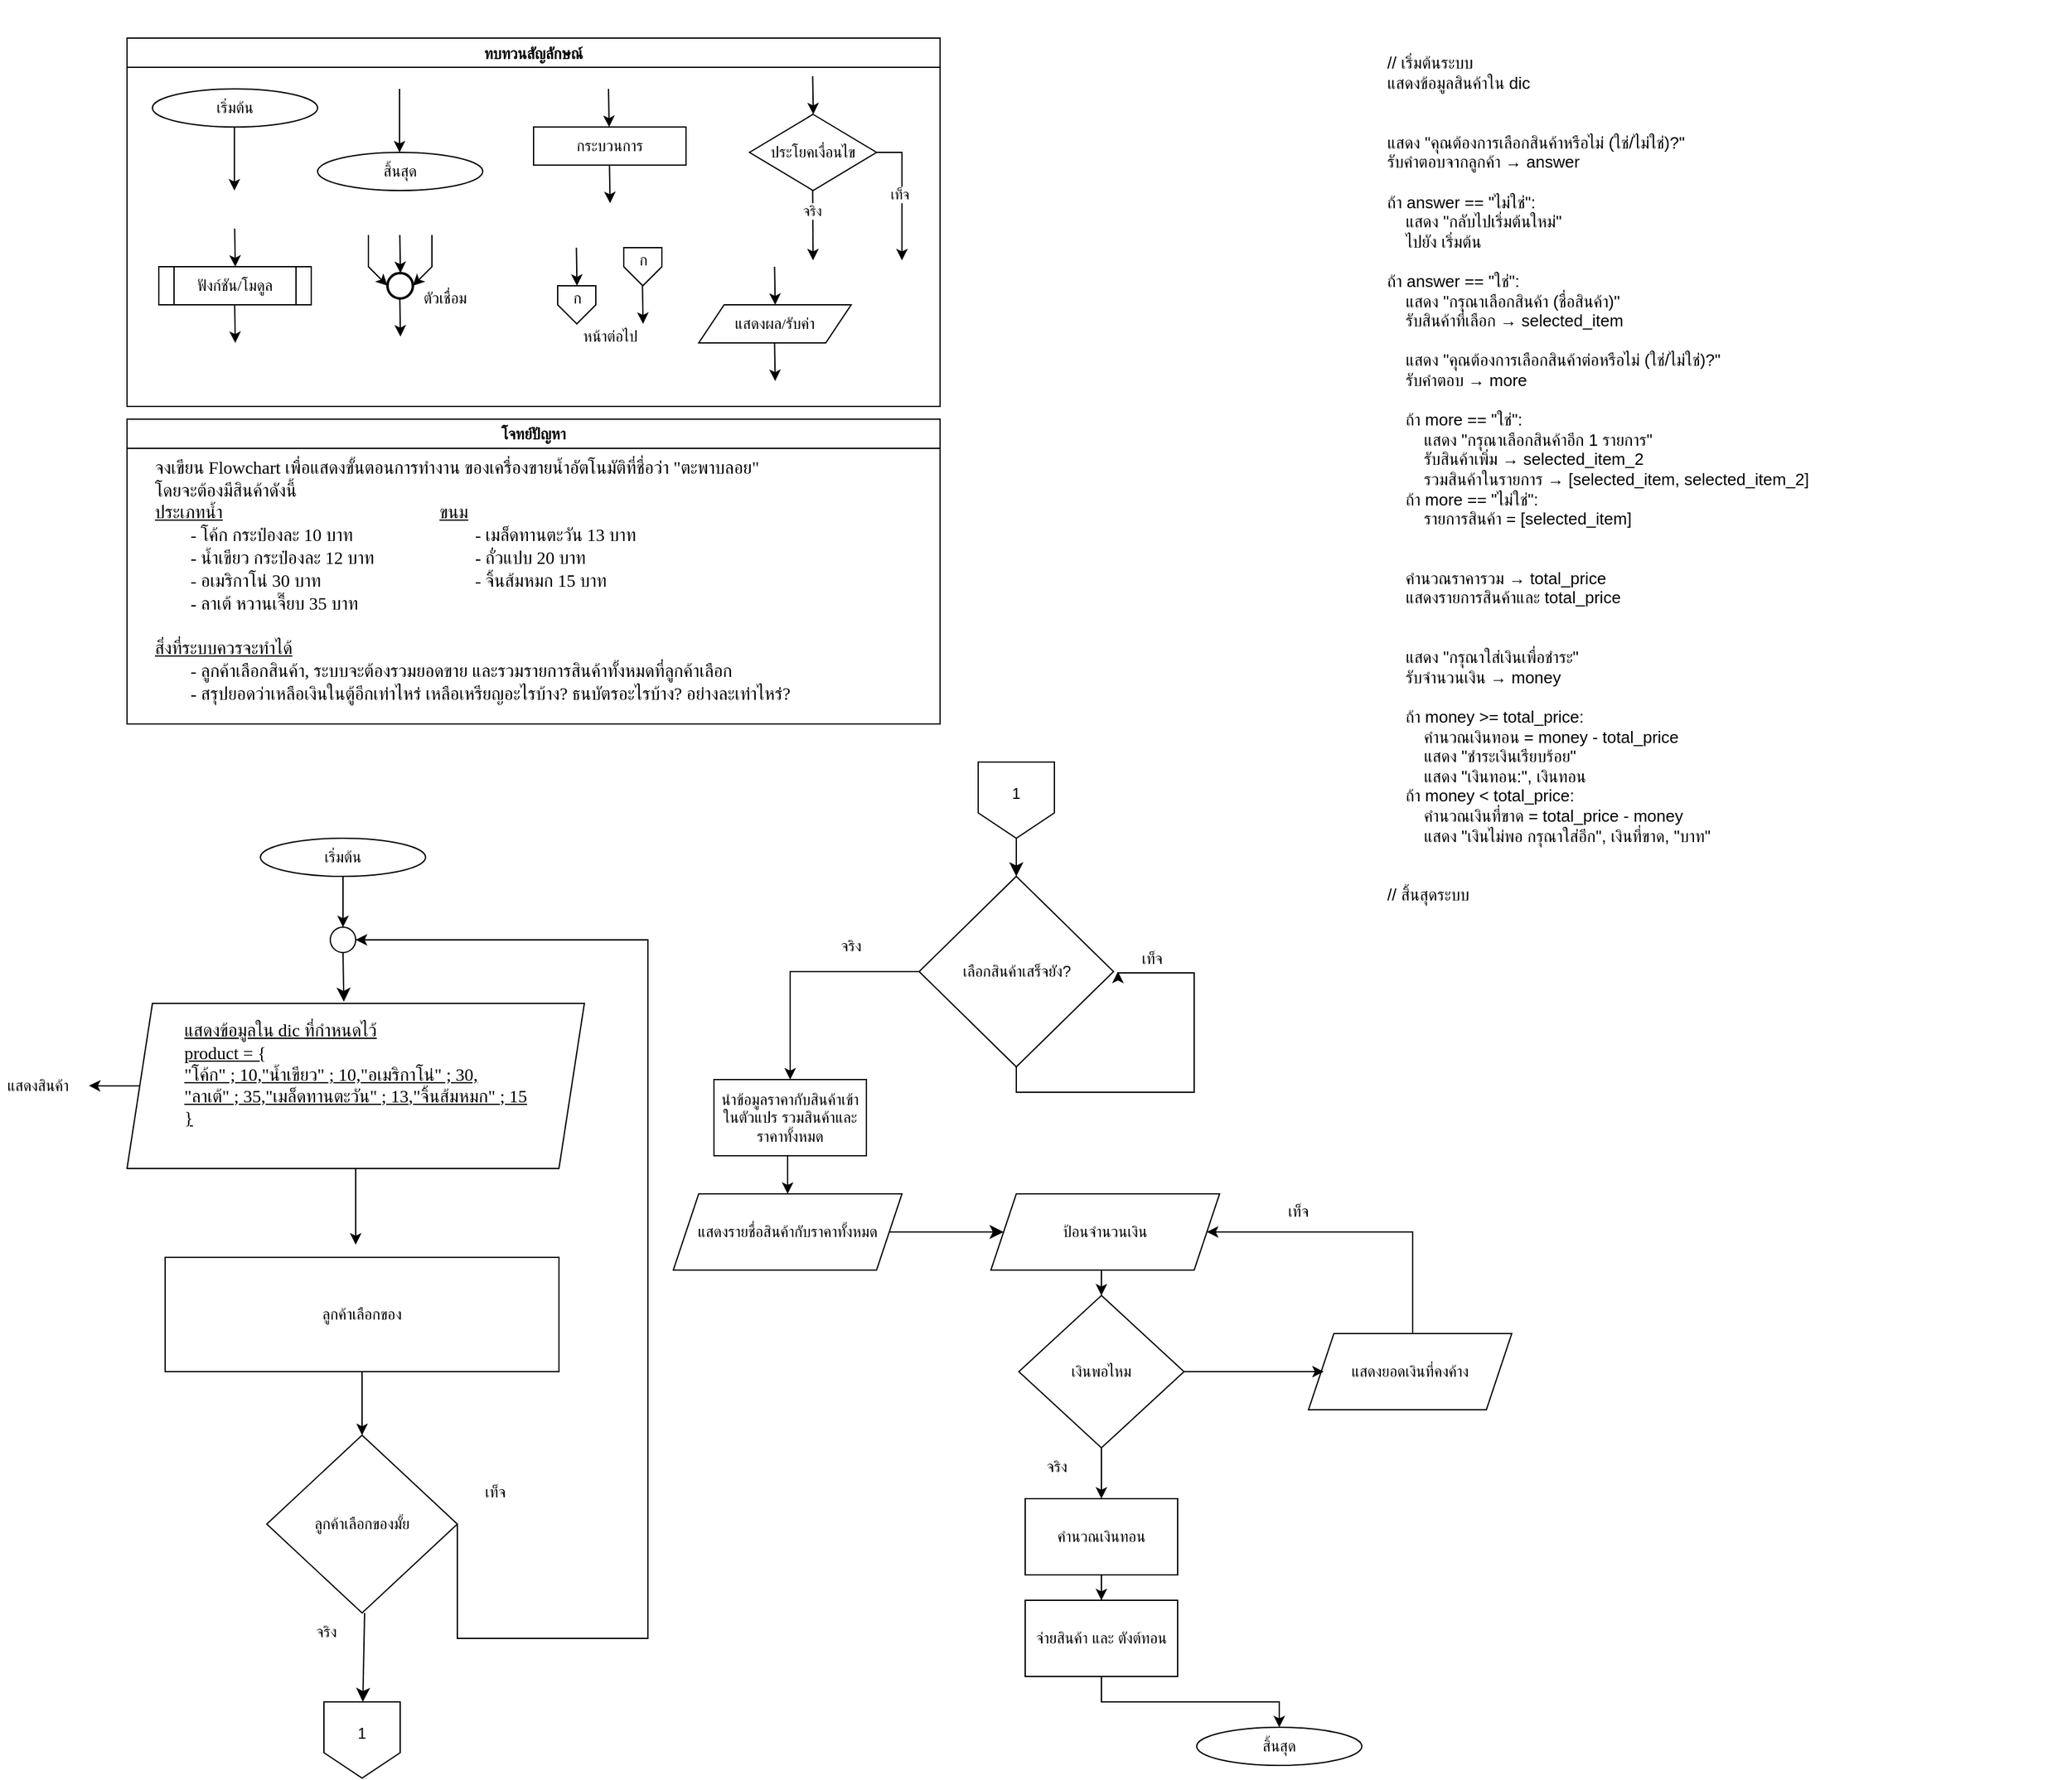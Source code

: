 <mxfile version="27.0.9">
  <diagram id="C5RBs43oDa-KdzZeNtuy" name="Page-1">
    <mxGraphModel dx="1990" dy="1954" grid="1" gridSize="10" guides="1" tooltips="1" connect="1" arrows="1" fold="1" page="1" pageScale="1" pageWidth="827" pageHeight="1169" math="0" shadow="0">
      <root>
        <mxCell id="WIyWlLk6GJQsqaUBKTNV-0" />
        <mxCell id="WIyWlLk6GJQsqaUBKTNV-1" parent="WIyWlLk6GJQsqaUBKTNV-0" />
        <mxCell id="M7CGMbNuYNeq0SnUNNgH-6" value="ทบทวนสัญลักษณ์" style="swimlane;fontFamily=Sarabun;fontSource=https%3A%2F%2Ffonts.googleapis.com%2Fcss%3Ffamily%3DSarabun;" parent="WIyWlLk6GJQsqaUBKTNV-1" vertex="1">
          <mxGeometry x="-720" y="20" width="640" height="290" as="geometry" />
        </mxCell>
        <mxCell id="M7CGMbNuYNeq0SnUNNgH-2" value="&lt;font data-font-src=&quot;https://fonts.googleapis.com/css?family=Sarabun&quot; face=&quot;Sarabun&quot;&gt;เริ่มต้น&lt;/font&gt;" style="ellipse;whiteSpace=wrap;html=1;" parent="M7CGMbNuYNeq0SnUNNgH-6" vertex="1">
          <mxGeometry x="20" y="40" width="130" height="30" as="geometry" />
        </mxCell>
        <mxCell id="M7CGMbNuYNeq0SnUNNgH-5" value="" style="endArrow=classic;html=1;rounded=0;" parent="M7CGMbNuYNeq0SnUNNgH-6" edge="1">
          <mxGeometry width="50" height="50" relative="1" as="geometry">
            <mxPoint x="84.5" y="70" as="sourcePoint" />
            <mxPoint x="84.5" y="120" as="targetPoint" />
          </mxGeometry>
        </mxCell>
        <mxCell id="M7CGMbNuYNeq0SnUNNgH-3" value="&lt;font face=&quot;Sarabun&quot;&gt;สิ้นสุด&lt;/font&gt;" style="ellipse;whiteSpace=wrap;html=1;" parent="M7CGMbNuYNeq0SnUNNgH-6" vertex="1">
          <mxGeometry x="150" y="90" width="130" height="30" as="geometry" />
        </mxCell>
        <mxCell id="M7CGMbNuYNeq0SnUNNgH-4" value="" style="endArrow=classic;html=1;rounded=0;" parent="M7CGMbNuYNeq0SnUNNgH-6" edge="1">
          <mxGeometry width="50" height="50" relative="1" as="geometry">
            <mxPoint x="214.5" y="40" as="sourcePoint" />
            <mxPoint x="214.5" y="90" as="targetPoint" />
          </mxGeometry>
        </mxCell>
        <mxCell id="mvioNwK95yMqdUQ73LqQ-0" value="กระบวนการ" style="rounded=0;whiteSpace=wrap;html=1;fontFamily=Sarabun;fontSource=https%3A%2F%2Ffonts.googleapis.com%2Fcss%3Ffamily%3DSarabun;" parent="M7CGMbNuYNeq0SnUNNgH-6" vertex="1">
          <mxGeometry x="320" y="70" width="120" height="30" as="geometry" />
        </mxCell>
        <mxCell id="mvioNwK95yMqdUQ73LqQ-1" value="" style="endArrow=classic;html=1;rounded=0;" parent="M7CGMbNuYNeq0SnUNNgH-6" edge="1">
          <mxGeometry width="50" height="50" relative="1" as="geometry">
            <mxPoint x="379" y="40" as="sourcePoint" />
            <mxPoint x="379.5" y="70" as="targetPoint" />
          </mxGeometry>
        </mxCell>
        <mxCell id="mvioNwK95yMqdUQ73LqQ-2" value="" style="endArrow=classic;html=1;rounded=0;" parent="M7CGMbNuYNeq0SnUNNgH-6" edge="1">
          <mxGeometry width="50" height="50" relative="1" as="geometry">
            <mxPoint x="379.75" y="100" as="sourcePoint" />
            <mxPoint x="380.25" y="130" as="targetPoint" />
          </mxGeometry>
        </mxCell>
        <mxCell id="mvioNwK95yMqdUQ73LqQ-3" value="ประโยคเงื่อนไข" style="rhombus;whiteSpace=wrap;html=1;fontFamily=Sarabun;fontSource=https%3A%2F%2Ffonts.googleapis.com%2Fcss%3Ffamily%3DSarabun;" parent="M7CGMbNuYNeq0SnUNNgH-6" vertex="1">
          <mxGeometry x="490" y="60" width="100" height="60" as="geometry" />
        </mxCell>
        <mxCell id="mvioNwK95yMqdUQ73LqQ-4" value="" style="endArrow=classic;html=1;rounded=0;" parent="M7CGMbNuYNeq0SnUNNgH-6" edge="1">
          <mxGeometry width="50" height="50" relative="1" as="geometry">
            <mxPoint x="539.71" y="30" as="sourcePoint" />
            <mxPoint x="540.21" y="60" as="targetPoint" />
          </mxGeometry>
        </mxCell>
        <mxCell id="mvioNwK95yMqdUQ73LqQ-5" value="" style="endArrow=classic;html=1;rounded=0;" parent="M7CGMbNuYNeq0SnUNNgH-6" edge="1">
          <mxGeometry width="50" height="50" relative="1" as="geometry">
            <mxPoint x="539.71" y="120" as="sourcePoint" />
            <mxPoint x="540" y="175" as="targetPoint" />
          </mxGeometry>
        </mxCell>
        <mxCell id="mvioNwK95yMqdUQ73LqQ-7" value="จริง" style="edgeLabel;html=1;align=center;verticalAlign=middle;resizable=0;points=[];fontFamily=Sarabun;fontSource=https%3A%2F%2Ffonts.googleapis.com%2Fcss%3Ffamily%3DSarabun;" parent="mvioNwK95yMqdUQ73LqQ-5" vertex="1" connectable="0">
          <mxGeometry x="-0.414" y="-1" relative="1" as="geometry">
            <mxPoint as="offset" />
          </mxGeometry>
        </mxCell>
        <mxCell id="mvioNwK95yMqdUQ73LqQ-6" value="" style="endArrow=classic;html=1;rounded=0;exitX=1;exitY=0.5;exitDx=0;exitDy=0;" parent="M7CGMbNuYNeq0SnUNNgH-6" source="mvioNwK95yMqdUQ73LqQ-3" edge="1">
          <mxGeometry width="50" height="50" relative="1" as="geometry">
            <mxPoint x="620" y="95" as="sourcePoint" />
            <mxPoint x="610" y="175" as="targetPoint" />
            <Array as="points">
              <mxPoint x="610" y="90" />
            </Array>
          </mxGeometry>
        </mxCell>
        <mxCell id="mvioNwK95yMqdUQ73LqQ-8" value="&lt;font data-font-src=&quot;https://fonts.googleapis.com/css?family=Sarabun&quot; face=&quot;Sarabun&quot;&gt;เท็จ&lt;/font&gt;" style="edgeLabel;html=1;align=center;verticalAlign=middle;resizable=0;points=[];" parent="mvioNwK95yMqdUQ73LqQ-6" vertex="1" connectable="0">
          <mxGeometry x="-0.002" y="-2" relative="1" as="geometry">
            <mxPoint as="offset" />
          </mxGeometry>
        </mxCell>
        <mxCell id="mvioNwK95yMqdUQ73LqQ-9" value="&lt;font data-font-src=&quot;https://fonts.googleapis.com/css?family=Sarabun&quot; face=&quot;Sarabun&quot;&gt;ฟังก์ชัน/โมดูล&lt;/font&gt;" style="shape=process;whiteSpace=wrap;html=1;backgroundOutline=1;" parent="M7CGMbNuYNeq0SnUNNgH-6" vertex="1">
          <mxGeometry x="25" y="180" width="120" height="30" as="geometry" />
        </mxCell>
        <mxCell id="mvioNwK95yMqdUQ73LqQ-11" value="" style="endArrow=classic;html=1;rounded=0;" parent="M7CGMbNuYNeq0SnUNNgH-6" edge="1">
          <mxGeometry width="50" height="50" relative="1" as="geometry">
            <mxPoint x="84.71" y="150" as="sourcePoint" />
            <mxPoint x="85.21" y="180" as="targetPoint" />
          </mxGeometry>
        </mxCell>
        <mxCell id="mvioNwK95yMqdUQ73LqQ-12" value="" style="endArrow=classic;html=1;rounded=0;" parent="M7CGMbNuYNeq0SnUNNgH-6" edge="1">
          <mxGeometry width="50" height="50" relative="1" as="geometry">
            <mxPoint x="84.71" y="210" as="sourcePoint" />
            <mxPoint x="85.21" y="240" as="targetPoint" />
          </mxGeometry>
        </mxCell>
        <mxCell id="mvioNwK95yMqdUQ73LqQ-13" value="" style="strokeWidth=2;html=1;shape=mxgraph.flowchart.start_2;whiteSpace=wrap;" parent="M7CGMbNuYNeq0SnUNNgH-6" vertex="1">
          <mxGeometry x="205" y="185" width="20" height="20" as="geometry" />
        </mxCell>
        <mxCell id="mvioNwK95yMqdUQ73LqQ-16" value="" style="endArrow=classic;html=1;rounded=0;" parent="M7CGMbNuYNeq0SnUNNgH-6" edge="1">
          <mxGeometry width="50" height="50" relative="1" as="geometry">
            <mxPoint x="214.71" y="155" as="sourcePoint" />
            <mxPoint x="215.21" y="185" as="targetPoint" />
          </mxGeometry>
        </mxCell>
        <mxCell id="mvioNwK95yMqdUQ73LqQ-17" value="" style="endArrow=classic;html=1;rounded=0;entryX=0;entryY=0.5;entryDx=0;entryDy=0;entryPerimeter=0;" parent="M7CGMbNuYNeq0SnUNNgH-6" target="mvioNwK95yMqdUQ73LqQ-13" edge="1">
          <mxGeometry width="50" height="50" relative="1" as="geometry">
            <mxPoint x="190.0" y="155" as="sourcePoint" />
            <mxPoint x="190.5" y="185" as="targetPoint" />
            <Array as="points">
              <mxPoint x="190" y="180" />
            </Array>
          </mxGeometry>
        </mxCell>
        <mxCell id="mvioNwK95yMqdUQ73LqQ-18" value="" style="endArrow=classic;html=1;rounded=0;entryX=1;entryY=0.5;entryDx=0;entryDy=0;entryPerimeter=0;" parent="M7CGMbNuYNeq0SnUNNgH-6" target="mvioNwK95yMqdUQ73LqQ-13" edge="1">
          <mxGeometry width="50" height="50" relative="1" as="geometry">
            <mxPoint x="240.0" y="155" as="sourcePoint" />
            <mxPoint x="240.5" y="185" as="targetPoint" />
            <Array as="points">
              <mxPoint x="240" y="180" />
            </Array>
          </mxGeometry>
        </mxCell>
        <mxCell id="mvioNwK95yMqdUQ73LqQ-19" value="" style="endArrow=classic;html=1;rounded=0;" parent="M7CGMbNuYNeq0SnUNNgH-6" edge="1">
          <mxGeometry width="50" height="50" relative="1" as="geometry">
            <mxPoint x="214.71" y="205" as="sourcePoint" />
            <mxPoint x="215.21" y="235" as="targetPoint" />
          </mxGeometry>
        </mxCell>
        <mxCell id="mvioNwK95yMqdUQ73LqQ-20" value="&lt;font data-font-src=&quot;https://fonts.googleapis.com/css?family=Sarabun&quot; face=&quot;Sarabun&quot;&gt;ตัวเชื่อม&lt;/font&gt;" style="text;html=1;align=center;verticalAlign=middle;resizable=0;points=[];autosize=1;strokeColor=none;fillColor=none;" parent="M7CGMbNuYNeq0SnUNNgH-6" vertex="1">
          <mxGeometry x="220" y="190" width="60" height="30" as="geometry" />
        </mxCell>
        <mxCell id="mvioNwK95yMqdUQ73LqQ-25" value="" style="endArrow=classic;html=1;rounded=0;" parent="M7CGMbNuYNeq0SnUNNgH-6" edge="1">
          <mxGeometry width="50" height="50" relative="1" as="geometry">
            <mxPoint x="353.71" y="165" as="sourcePoint" />
            <mxPoint x="354.21" y="195" as="targetPoint" />
          </mxGeometry>
        </mxCell>
        <mxCell id="mvioNwK95yMqdUQ73LqQ-21" value="" style="verticalLabelPosition=bottom;verticalAlign=top;html=1;shape=offPageConnector;rounded=0;size=0.5;" parent="M7CGMbNuYNeq0SnUNNgH-6" vertex="1">
          <mxGeometry x="339" y="195" width="30" height="30" as="geometry" />
        </mxCell>
        <mxCell id="mvioNwK95yMqdUQ73LqQ-26" value="" style="endArrow=classic;html=1;rounded=0;" parent="M7CGMbNuYNeq0SnUNNgH-6" edge="1">
          <mxGeometry width="50" height="50" relative="1" as="geometry">
            <mxPoint x="405.71" y="195" as="sourcePoint" />
            <mxPoint x="406.21" y="225" as="targetPoint" />
          </mxGeometry>
        </mxCell>
        <mxCell id="mvioNwK95yMqdUQ73LqQ-27" value="" style="verticalLabelPosition=bottom;verticalAlign=top;html=1;shape=offPageConnector;rounded=0;size=0.5;" parent="M7CGMbNuYNeq0SnUNNgH-6" vertex="1">
          <mxGeometry x="391" y="165" width="30" height="30" as="geometry" />
        </mxCell>
        <mxCell id="mvioNwK95yMqdUQ73LqQ-28" value="หน้าต่อไป" style="text;html=1;align=center;verticalAlign=middle;resizable=0;points=[];autosize=1;strokeColor=none;fillColor=none;fontFamily=Sarabun;fontSource=https%3A%2F%2Ffonts.googleapis.com%2Fcss%3Ffamily%3DSarabun;" parent="M7CGMbNuYNeq0SnUNNgH-6" vertex="1">
          <mxGeometry x="345" y="220" width="70" height="30" as="geometry" />
        </mxCell>
        <mxCell id="mvioNwK95yMqdUQ73LqQ-29" value="ก" style="text;html=1;align=center;verticalAlign=middle;resizable=0;points=[];autosize=1;strokeColor=none;fillColor=none;fontFamily=Sarabun;fontSource=https%3A%2F%2Ffonts.googleapis.com%2Fcss%3Ffamily%3DSarabun;" parent="M7CGMbNuYNeq0SnUNNgH-6" vertex="1">
          <mxGeometry x="339" y="190" width="30" height="30" as="geometry" />
        </mxCell>
        <mxCell id="mvioNwK95yMqdUQ73LqQ-30" value="ก" style="text;html=1;align=center;verticalAlign=middle;resizable=0;points=[];autosize=1;strokeColor=none;fillColor=none;fontFamily=Sarabun;fontSource=https%3A%2F%2Ffonts.googleapis.com%2Fcss%3Ffamily%3DSarabun;" parent="M7CGMbNuYNeq0SnUNNgH-6" vertex="1">
          <mxGeometry x="391" y="160" width="30" height="30" as="geometry" />
        </mxCell>
        <mxCell id="mvioNwK95yMqdUQ73LqQ-32" value="แสดงผล/รับค่า" style="shape=parallelogram;perimeter=parallelogramPerimeter;whiteSpace=wrap;html=1;fixedSize=1;fontFamily=Sarabun;fontSource=https%3A%2F%2Ffonts.googleapis.com%2Fcss%3Ffamily%3DSarabun;" parent="M7CGMbNuYNeq0SnUNNgH-6" vertex="1">
          <mxGeometry x="450" y="210" width="120" height="30" as="geometry" />
        </mxCell>
        <mxCell id="mvioNwK95yMqdUQ73LqQ-33" value="" style="endArrow=classic;html=1;rounded=0;" parent="M7CGMbNuYNeq0SnUNNgH-6" edge="1">
          <mxGeometry width="50" height="50" relative="1" as="geometry">
            <mxPoint x="509.71" y="180" as="sourcePoint" />
            <mxPoint x="510.21" y="210" as="targetPoint" />
          </mxGeometry>
        </mxCell>
        <mxCell id="mvioNwK95yMqdUQ73LqQ-34" value="" style="endArrow=classic;html=1;rounded=0;" parent="M7CGMbNuYNeq0SnUNNgH-6" edge="1">
          <mxGeometry width="50" height="50" relative="1" as="geometry">
            <mxPoint x="509.71" y="240" as="sourcePoint" />
            <mxPoint x="510.21" y="270" as="targetPoint" />
          </mxGeometry>
        </mxCell>
        <mxCell id="mvioNwK95yMqdUQ73LqQ-70" value="&lt;font data-font-src=&quot;https://fonts.googleapis.com/css?family=Sarabun&quot; face=&quot;Sarabun&quot;&gt;โจทย์ปัญหา&lt;/font&gt;" style="swimlane;whiteSpace=wrap;html=1;" parent="WIyWlLk6GJQsqaUBKTNV-1" vertex="1">
          <mxGeometry x="-720" y="320" width="640" height="240" as="geometry" />
        </mxCell>
        <mxCell id="mvioNwK95yMqdUQ73LqQ-71" value="&lt;font data-font-src=&quot;https://fonts.googleapis.com/css?family=Sarabun&quot; face=&quot;Sarabun&quot; style=&quot;font-size: 14px;&quot;&gt;จงเขียน Flowchart เพื่อแสดงขั้นตอนการทำงาน ของเครื่องขายน้ำอัตโนมัติที่ชื่อว่า &quot;ตะพาบลอย&quot;&lt;br&gt;โดยจะต้องมีสินค้าดังนี้&lt;br&gt;&lt;u&gt;ประเภทน้ำ&lt;span style=&quot;white-space: pre;&quot;&gt;&#x9;&lt;/span&gt;&lt;span style=&quot;white-space: pre;&quot;&gt;&#x9;&lt;/span&gt;&lt;span style=&quot;white-space: pre;&quot;&gt;&#x9;&lt;/span&gt;&lt;span style=&quot;white-space: pre;&quot;&gt;&#x9;&lt;/span&gt;&lt;span style=&quot;white-space: pre;&quot;&gt;&#x9;&lt;/span&gt;&lt;span style=&quot;white-space: pre;&quot;&gt;&#x9;&lt;span style=&quot;white-space: pre;&quot;&gt;&#x9;&lt;/span&gt;ข&lt;/span&gt;นม&lt;/u&gt;&lt;br&gt;&lt;span style=&quot;white-space: pre;&quot;&gt;&#x9;&lt;/span&gt;- โค้ก กระป๋องละ 10 บาท&lt;span style=&quot;white-space: pre;&quot;&gt;&#x9;&lt;/span&gt;&lt;span style=&quot;white-space: pre;&quot;&gt;&#x9;&lt;/span&gt;&lt;span style=&quot;white-space: pre;&quot;&gt;&#x9;&lt;/span&gt;&lt;span style=&quot;white-space: pre;&quot;&gt;&#x9;&lt;/span&gt;- เมล็ดทานตะวัน 13 บาท&lt;br&gt;&lt;span style=&quot;white-space: pre;&quot;&gt;&#x9;&lt;/span&gt;- น้ำเขียว กระป๋องละ 12 บาท&lt;span style=&quot;white-space: pre;&quot;&gt;&#x9;&lt;/span&gt;&lt;span style=&quot;white-space: pre;&quot;&gt;&#x9;&lt;/span&gt;&lt;span style=&quot;white-space: pre;&quot;&gt;&#x9;&lt;/span&gt;- ถั่วแปบ 20 บาท&lt;br&gt;&lt;span style=&quot;white-space: pre;&quot;&gt;&#x9;&lt;/span&gt;- อเมริกาโน่ 30 บาท&lt;span style=&quot;white-space: pre;&quot;&gt;&#x9;&lt;/span&gt;&lt;span style=&quot;white-space: pre;&quot;&gt;&#x9;&lt;/span&gt;&lt;span style=&quot;white-space: pre;&quot;&gt;&#x9;&lt;/span&gt;&lt;span style=&quot;white-space: pre;&quot;&gt;&#x9;&lt;/span&gt;&lt;span style=&quot;white-space: pre;&quot;&gt;&#x9;&lt;/span&gt;- จิ้นส้มหมก 15 บาท&lt;br&gt;&lt;span style=&quot;white-space: pre;&quot;&gt;&#x9;&lt;/span&gt;- ลาเต้ หวานเจี๊ยบ 35 บาท&lt;span style=&quot;white-space: pre;&quot;&gt;&#x9;&lt;/span&gt;&lt;br&gt;&lt;br&gt;&lt;u&gt;สิ่งที่ระบบควรจะทำได้&lt;/u&gt;&lt;br&gt;&lt;span style=&quot;white-space: pre;&quot;&gt;&#x9;&lt;/span&gt;- ลูกค้าเลือกสินค้า, ระบบจะต้องรวมยอดขาย และรวมรายการสินค้าทั้งหมดที่ลูกค้าเลือก&lt;br&gt;&lt;span style=&quot;white-space: pre;&quot;&gt;&#x9;&lt;/span&gt;- สรุปยอดว่าเหลือเงินในตู้อีกเท่าไหร่ เหลือเหรียญอะไรบ้าง? ธนบัตรอะไรบ้าง? อย่างละเท่าไหร่?&lt;br&gt;&lt;br&gt;&lt;br&gt;&lt;/font&gt;" style="text;html=1;align=left;verticalAlign=middle;resizable=0;points=[];autosize=1;strokeColor=none;fillColor=none;fontSize=14;" parent="mvioNwK95yMqdUQ73LqQ-70" vertex="1">
          <mxGeometry x="20" y="25" width="580" height="240" as="geometry" />
        </mxCell>
        <mxCell id="CjlKwdZ5wck2KG1ZxFFL-0" value="&lt;font data-font-src=&quot;https://fonts.googleapis.com/css?family=Sarabun&quot; face=&quot;Sarabun&quot;&gt;เริ่มต้น&lt;/font&gt;" style="ellipse;whiteSpace=wrap;html=1;" vertex="1" parent="WIyWlLk6GJQsqaUBKTNV-1">
          <mxGeometry x="-615" y="650" width="130" height="30" as="geometry" />
        </mxCell>
        <mxCell id="CjlKwdZ5wck2KG1ZxFFL-1" value="" style="endArrow=classic;html=1;rounded=0;exitX=0.5;exitY=1;exitDx=0;exitDy=0;" edge="1" parent="WIyWlLk6GJQsqaUBKTNV-1" source="CjlKwdZ5wck2KG1ZxFFL-0">
          <mxGeometry width="50" height="50" relative="1" as="geometry">
            <mxPoint x="-570" y="740" as="sourcePoint" />
            <mxPoint x="-550" y="720" as="targetPoint" />
          </mxGeometry>
        </mxCell>
        <mxCell id="CjlKwdZ5wck2KG1ZxFFL-2" style="edgeStyle=orthogonalEdgeStyle;rounded=0;orthogonalLoop=1;jettySize=auto;html=1;exitX=0.5;exitY=1;exitDx=0;exitDy=0;" edge="1" parent="WIyWlLk6GJQsqaUBKTNV-1" source="CjlKwdZ5wck2KG1ZxFFL-4">
          <mxGeometry relative="1" as="geometry">
            <mxPoint x="-540" y="970" as="targetPoint" />
          </mxGeometry>
        </mxCell>
        <mxCell id="CjlKwdZ5wck2KG1ZxFFL-3" style="edgeStyle=orthogonalEdgeStyle;rounded=0;orthogonalLoop=1;jettySize=auto;html=1;exitX=0;exitY=0.5;exitDx=0;exitDy=0;" edge="1" parent="WIyWlLk6GJQsqaUBKTNV-1" source="CjlKwdZ5wck2KG1ZxFFL-4">
          <mxGeometry relative="1" as="geometry">
            <mxPoint x="-750" y="844.75" as="targetPoint" />
          </mxGeometry>
        </mxCell>
        <mxCell id="CjlKwdZ5wck2KG1ZxFFL-4" value="&lt;div style=&quot;text-align: left;&quot;&gt;&lt;span style=&quot;background-color: transparent; color: light-dark(rgb(0, 0, 0), rgb(255, 255, 255)); font-size: 14px; text-wrap-mode: nowrap;&quot;&gt;&lt;font face=&quot;Sarabun&quot;&gt;&lt;u&gt;แสดงข้อมูลใน dic ที่กำหนดไว้&lt;/u&gt;&lt;/font&gt;&lt;/span&gt;&lt;/div&gt;&lt;div style=&quot;text-align: left;&quot;&gt;&lt;span style=&quot;background-color: transparent; color: light-dark(rgb(0, 0, 0), rgb(255, 255, 255)); font-size: 14px; text-wrap-mode: nowrap;&quot;&gt;&lt;font face=&quot;Sarabun&quot;&gt;&lt;u&gt;product = {&lt;/u&gt;&lt;/font&gt;&lt;/span&gt;&lt;/div&gt;&lt;div style=&quot;text-align: left;&quot;&gt;&lt;font face=&quot;Sarabun&quot;&gt;&lt;span style=&quot;font-size: 14px; text-wrap-mode: nowrap;&quot;&gt;&lt;u&gt;&quot;โค้ก&quot; ; 10,&lt;/u&gt;&lt;/span&gt;&lt;/font&gt;&lt;u style=&quot;background-color: transparent; color: light-dark(rgb(0, 0, 0), rgb(255, 255, 255)); text-wrap-mode: nowrap; font-family: Sarabun; font-size: 14px;&quot;&gt;&quot;น้ำเขียว&quot; ; 10,&lt;/u&gt;&lt;u style=&quot;background-color: transparent; color: light-dark(rgb(0, 0, 0), rgb(255, 255, 255)); text-wrap-mode: nowrap; font-family: Sarabun; font-size: 14px;&quot;&gt;&quot;อเมริกาโน่&quot; ; 30,&lt;/u&gt;&lt;/div&gt;&lt;div style=&quot;text-align: left;&quot;&gt;&lt;u style=&quot;font-family: Sarabun; font-size: 14px; text-wrap-mode: nowrap;&quot;&gt;&quot;ลาเต้&quot; ; 35,&lt;/u&gt;&lt;u style=&quot;background-color: transparent; color: light-dark(rgb(0, 0, 0), rgb(255, 255, 255)); text-wrap-mode: nowrap; font-family: Sarabun; font-size: 14px;&quot;&gt;&lt;/u&gt;&lt;u style=&quot;background-color: transparent; color: light-dark(rgb(0, 0, 0), rgb(255, 255, 255)); text-wrap-mode: nowrap; font-family: Sarabun; font-size: 14px;&quot;&gt;&quot;เมล็ดทานตะวัน&quot; ; 13,&lt;/u&gt;&lt;u style=&quot;background-color: transparent; color: light-dark(rgb(0, 0, 0), rgb(255, 255, 255)); text-wrap-mode: nowrap; font-family: Sarabun; font-size: 14px;&quot;&gt;&quot;จิ้นส้มหมก&quot; ; 15&lt;/u&gt;&lt;/div&gt;&lt;div style=&quot;text-align: left;&quot;&gt;&lt;span style=&quot;background-color: transparent; color: light-dark(rgb(0, 0, 0), rgb(255, 255, 255)); font-size: 14px; text-wrap-mode: nowrap;&quot;&gt;&lt;font face=&quot;Sarabun&quot;&gt;&lt;u&gt;}&lt;/u&gt;&lt;/font&gt;&lt;/span&gt;&lt;/div&gt;&lt;div style=&quot;text-align: left;&quot;&gt;&lt;span style=&quot;background-color: transparent; color: light-dark(rgb(0, 0, 0), rgb(255, 255, 255)); font-size: 14px; text-wrap-mode: nowrap;&quot;&gt;&lt;font face=&quot;Sarabun&quot;&gt;&lt;u&gt;&lt;br&gt;&lt;/u&gt;&lt;/font&gt;&lt;/span&gt;&lt;/div&gt;" style="shape=parallelogram;perimeter=parallelogramPerimeter;whiteSpace=wrap;html=1;fixedSize=1;" vertex="1" parent="WIyWlLk6GJQsqaUBKTNV-1">
          <mxGeometry x="-720" y="780" width="360" height="130" as="geometry" />
        </mxCell>
        <mxCell id="CjlKwdZ5wck2KG1ZxFFL-5" value="แสดงสินค้า" style="text;html=1;align=center;verticalAlign=middle;whiteSpace=wrap;rounded=0;" vertex="1" parent="WIyWlLk6GJQsqaUBKTNV-1">
          <mxGeometry x="-820" y="830" width="60" height="30" as="geometry" />
        </mxCell>
        <mxCell id="CjlKwdZ5wck2KG1ZxFFL-6" style="edgeStyle=orthogonalEdgeStyle;rounded=0;orthogonalLoop=1;jettySize=auto;html=1;exitX=1;exitY=0.5;exitDx=0;exitDy=0;entryX=1;entryY=0.5;entryDx=0;entryDy=0;" edge="1" parent="WIyWlLk6GJQsqaUBKTNV-1" source="CjlKwdZ5wck2KG1ZxFFL-9" target="CjlKwdZ5wck2KG1ZxFFL-13">
          <mxGeometry relative="1" as="geometry">
            <Array as="points">
              <mxPoint x="-460" y="1280" />
              <mxPoint x="-310" y="1280" />
              <mxPoint x="-310" y="730" />
            </Array>
            <mxPoint x="-450" y="700" as="targetPoint" />
          </mxGeometry>
        </mxCell>
        <mxCell id="CjlKwdZ5wck2KG1ZxFFL-7" style="edgeStyle=orthogonalEdgeStyle;rounded=0;orthogonalLoop=1;jettySize=auto;html=1;exitX=0.5;exitY=1;exitDx=0;exitDy=0;entryX=0.5;entryY=0;entryDx=0;entryDy=0;" edge="1" parent="WIyWlLk6GJQsqaUBKTNV-1" source="CjlKwdZ5wck2KG1ZxFFL-8" target="CjlKwdZ5wck2KG1ZxFFL-9">
          <mxGeometry relative="1" as="geometry" />
        </mxCell>
        <mxCell id="CjlKwdZ5wck2KG1ZxFFL-8" value="ลูกค้าเลือกของ" style="rounded=0;whiteSpace=wrap;html=1;" vertex="1" parent="WIyWlLk6GJQsqaUBKTNV-1">
          <mxGeometry x="-690" y="980" width="310" height="90" as="geometry" />
        </mxCell>
        <mxCell id="CjlKwdZ5wck2KG1ZxFFL-9" value="ลูกค้าเลือกของมั้ย" style="rhombus;whiteSpace=wrap;html=1;" vertex="1" parent="WIyWlLk6GJQsqaUBKTNV-1">
          <mxGeometry x="-610" y="1120" width="150" height="140" as="geometry" />
        </mxCell>
        <mxCell id="CjlKwdZ5wck2KG1ZxFFL-10" style="edgeStyle=none;curved=1;rounded=0;orthogonalLoop=1;jettySize=auto;html=1;exitX=1;exitY=0;exitDx=0;exitDy=0;fontSize=12;startSize=8;endSize=8;" edge="1" parent="WIyWlLk6GJQsqaUBKTNV-1" source="CjlKwdZ5wck2KG1ZxFFL-11" target="CjlKwdZ5wck2KG1ZxFFL-15">
          <mxGeometry relative="1" as="geometry" />
        </mxCell>
        <mxCell id="CjlKwdZ5wck2KG1ZxFFL-11" value="จริง" style="text;html=1;align=center;verticalAlign=middle;whiteSpace=wrap;rounded=0;" vertex="1" parent="WIyWlLk6GJQsqaUBKTNV-1">
          <mxGeometry x="-593" y="1260" width="60" height="30" as="geometry" />
        </mxCell>
        <mxCell id="CjlKwdZ5wck2KG1ZxFFL-12" value="เท็จ" style="text;html=1;align=center;verticalAlign=middle;whiteSpace=wrap;rounded=0;" vertex="1" parent="WIyWlLk6GJQsqaUBKTNV-1">
          <mxGeometry x="-460" y="1150" width="60" height="30" as="geometry" />
        </mxCell>
        <mxCell id="CjlKwdZ5wck2KG1ZxFFL-13" value="" style="ellipse;whiteSpace=wrap;html=1;aspect=fixed;" vertex="1" parent="WIyWlLk6GJQsqaUBKTNV-1">
          <mxGeometry x="-560" y="720" width="20" height="20" as="geometry" />
        </mxCell>
        <mxCell id="CjlKwdZ5wck2KG1ZxFFL-14" style="edgeStyle=none;curved=1;rounded=0;orthogonalLoop=1;jettySize=auto;html=1;exitX=0.5;exitY=1;exitDx=0;exitDy=0;entryX=0.474;entryY=-0.01;entryDx=0;entryDy=0;entryPerimeter=0;fontSize=12;startSize=8;endSize=8;" edge="1" parent="WIyWlLk6GJQsqaUBKTNV-1" source="CjlKwdZ5wck2KG1ZxFFL-13" target="CjlKwdZ5wck2KG1ZxFFL-4">
          <mxGeometry relative="1" as="geometry" />
        </mxCell>
        <mxCell id="CjlKwdZ5wck2KG1ZxFFL-15" value="" style="verticalLabelPosition=bottom;verticalAlign=top;html=1;shape=offPageConnector;rounded=0;size=0.333;" vertex="1" parent="WIyWlLk6GJQsqaUBKTNV-1">
          <mxGeometry x="-565" y="1330" width="60" height="60" as="geometry" />
        </mxCell>
        <mxCell id="CjlKwdZ5wck2KG1ZxFFL-16" value="1" style="text;html=1;align=center;verticalAlign=middle;whiteSpace=wrap;rounded=0;" vertex="1" parent="WIyWlLk6GJQsqaUBKTNV-1">
          <mxGeometry x="-565" y="1340" width="60" height="30" as="geometry" />
        </mxCell>
        <mxCell id="CjlKwdZ5wck2KG1ZxFFL-17" value="&lt;font face=&quot;Sarabun&quot;&gt;สิ้นสุด&lt;/font&gt;" style="ellipse;whiteSpace=wrap;html=1;" vertex="1" parent="WIyWlLk6GJQsqaUBKTNV-1">
          <mxGeometry x="122" y="1350" width="130" height="30" as="geometry" />
        </mxCell>
        <mxCell id="CjlKwdZ5wck2KG1ZxFFL-18" style="edgeStyle=orthogonalEdgeStyle;rounded=0;orthogonalLoop=1;jettySize=auto;html=1;exitX=0;exitY=0.5;exitDx=0;exitDy=0;entryX=0.5;entryY=0;entryDx=0;entryDy=0;" edge="1" parent="WIyWlLk6GJQsqaUBKTNV-1" source="CjlKwdZ5wck2KG1ZxFFL-19" target="CjlKwdZ5wck2KG1ZxFFL-26">
          <mxGeometry relative="1" as="geometry" />
        </mxCell>
        <mxCell id="CjlKwdZ5wck2KG1ZxFFL-19" value="เลือกสินค้าเสร็จยัง?" style="rhombus;whiteSpace=wrap;html=1;" vertex="1" parent="WIyWlLk6GJQsqaUBKTNV-1">
          <mxGeometry x="-96.5" y="680" width="153" height="150" as="geometry" />
        </mxCell>
        <mxCell id="CjlKwdZ5wck2KG1ZxFFL-20" style="edgeStyle=none;curved=1;rounded=0;orthogonalLoop=1;jettySize=auto;html=1;exitX=1;exitY=0.5;exitDx=0;exitDy=0;entryX=0;entryY=0.5;entryDx=0;entryDy=0;fontSize=12;startSize=8;endSize=8;" edge="1" parent="WIyWlLk6GJQsqaUBKTNV-1" source="CjlKwdZ5wck2KG1ZxFFL-21" target="CjlKwdZ5wck2KG1ZxFFL-28">
          <mxGeometry relative="1" as="geometry" />
        </mxCell>
        <mxCell id="CjlKwdZ5wck2KG1ZxFFL-21" value="แสดงรายชื่อสินค้ากับราคาทั้งหมด" style="shape=parallelogram;perimeter=parallelogramPerimeter;whiteSpace=wrap;html=1;fixedSize=1;" vertex="1" parent="WIyWlLk6GJQsqaUBKTNV-1">
          <mxGeometry x="-290" y="930" width="180" height="60" as="geometry" />
        </mxCell>
        <mxCell id="CjlKwdZ5wck2KG1ZxFFL-22" style="edgeStyle=orthogonalEdgeStyle;rounded=0;orthogonalLoop=1;jettySize=auto;html=1;exitX=0.5;exitY=1;exitDx=0;exitDy=0;" edge="1" parent="WIyWlLk6GJQsqaUBKTNV-1" source="CjlKwdZ5wck2KG1ZxFFL-19">
          <mxGeometry relative="1" as="geometry">
            <mxPoint x="53.44" y="855" as="sourcePoint" />
            <mxPoint x="60" y="755" as="targetPoint" />
            <Array as="points">
              <mxPoint x="-20" y="850" />
              <mxPoint x="120" y="850" />
              <mxPoint x="120" y="756" />
              <mxPoint x="60" y="756" />
            </Array>
          </mxGeometry>
        </mxCell>
        <mxCell id="CjlKwdZ5wck2KG1ZxFFL-23" value="จริง" style="text;html=1;align=center;verticalAlign=middle;whiteSpace=wrap;rounded=0;" vertex="1" parent="WIyWlLk6GJQsqaUBKTNV-1">
          <mxGeometry x="-180" y="720" width="60" height="30" as="geometry" />
        </mxCell>
        <mxCell id="CjlKwdZ5wck2KG1ZxFFL-24" value="เท็จ" style="text;html=1;align=center;verticalAlign=middle;whiteSpace=wrap;rounded=0;" vertex="1" parent="WIyWlLk6GJQsqaUBKTNV-1">
          <mxGeometry x="56.5" y="730" width="60" height="30" as="geometry" />
        </mxCell>
        <mxCell id="CjlKwdZ5wck2KG1ZxFFL-25" style="edgeStyle=orthogonalEdgeStyle;rounded=0;orthogonalLoop=1;jettySize=auto;html=1;exitX=0.5;exitY=1;exitDx=0;exitDy=0;entryX=0.5;entryY=0;entryDx=0;entryDy=0;" edge="1" parent="WIyWlLk6GJQsqaUBKTNV-1" source="CjlKwdZ5wck2KG1ZxFFL-26" target="CjlKwdZ5wck2KG1ZxFFL-21">
          <mxGeometry relative="1" as="geometry" />
        </mxCell>
        <mxCell id="CjlKwdZ5wck2KG1ZxFFL-26" value="นำข้อมูลราคากับสินค้าเข้าในตัวแปร รวมสินค้าและราคาทั้งหมด" style="rounded=0;whiteSpace=wrap;html=1;" vertex="1" parent="WIyWlLk6GJQsqaUBKTNV-1">
          <mxGeometry x="-258" y="840" width="120" height="60" as="geometry" />
        </mxCell>
        <mxCell id="CjlKwdZ5wck2KG1ZxFFL-27" style="edgeStyle=orthogonalEdgeStyle;rounded=0;orthogonalLoop=1;jettySize=auto;html=1;exitX=0.5;exitY=1;exitDx=0;exitDy=0;entryX=0.5;entryY=0;entryDx=0;entryDy=0;" edge="1" parent="WIyWlLk6GJQsqaUBKTNV-1" source="CjlKwdZ5wck2KG1ZxFFL-28" target="CjlKwdZ5wck2KG1ZxFFL-31">
          <mxGeometry relative="1" as="geometry" />
        </mxCell>
        <mxCell id="CjlKwdZ5wck2KG1ZxFFL-28" value="ป้อนจำนวนเงิน" style="shape=parallelogram;perimeter=parallelogramPerimeter;whiteSpace=wrap;html=1;fixedSize=1;" vertex="1" parent="WIyWlLk6GJQsqaUBKTNV-1">
          <mxGeometry x="-40" y="930" width="180" height="60" as="geometry" />
        </mxCell>
        <mxCell id="CjlKwdZ5wck2KG1ZxFFL-29" value="คำนวณเงินทอน" style="rounded=0;whiteSpace=wrap;html=1;" vertex="1" parent="WIyWlLk6GJQsqaUBKTNV-1">
          <mxGeometry x="-13" y="1170" width="120" height="60" as="geometry" />
        </mxCell>
        <mxCell id="CjlKwdZ5wck2KG1ZxFFL-30" style="edgeStyle=orthogonalEdgeStyle;rounded=0;orthogonalLoop=1;jettySize=auto;html=1;exitX=0.5;exitY=1;exitDx=0;exitDy=0;" edge="1" parent="WIyWlLk6GJQsqaUBKTNV-1" source="CjlKwdZ5wck2KG1ZxFFL-31">
          <mxGeometry relative="1" as="geometry">
            <mxPoint x="47" y="1170" as="targetPoint" />
          </mxGeometry>
        </mxCell>
        <mxCell id="CjlKwdZ5wck2KG1ZxFFL-31" value="เงินพอไหม" style="rhombus;whiteSpace=wrap;html=1;" vertex="1" parent="WIyWlLk6GJQsqaUBKTNV-1">
          <mxGeometry x="-18" y="1010" width="130" height="120" as="geometry" />
        </mxCell>
        <mxCell id="CjlKwdZ5wck2KG1ZxFFL-32" style="edgeStyle=orthogonalEdgeStyle;rounded=0;orthogonalLoop=1;jettySize=auto;html=1;exitX=0.5;exitY=0;exitDx=0;exitDy=0;entryX=1;entryY=0.5;entryDx=0;entryDy=0;" edge="1" parent="WIyWlLk6GJQsqaUBKTNV-1" target="CjlKwdZ5wck2KG1ZxFFL-28">
          <mxGeometry relative="1" as="geometry">
            <Array as="points">
              <mxPoint x="292" y="960" />
            </Array>
            <mxPoint x="292" y="1040" as="sourcePoint" />
          </mxGeometry>
        </mxCell>
        <mxCell id="CjlKwdZ5wck2KG1ZxFFL-33" value="แสดงยอดเงินที่คงค้าง" style="shape=parallelogram;perimeter=parallelogramPerimeter;whiteSpace=wrap;html=1;fixedSize=1;" vertex="1" parent="WIyWlLk6GJQsqaUBKTNV-1">
          <mxGeometry x="210" y="1040" width="160" height="60" as="geometry" />
        </mxCell>
        <mxCell id="CjlKwdZ5wck2KG1ZxFFL-34" style="edgeStyle=orthogonalEdgeStyle;rounded=0;orthogonalLoop=1;jettySize=auto;html=1;exitX=1;exitY=0.5;exitDx=0;exitDy=0;" edge="1" parent="WIyWlLk6GJQsqaUBKTNV-1" source="CjlKwdZ5wck2KG1ZxFFL-31">
          <mxGeometry relative="1" as="geometry">
            <mxPoint x="222" y="1070" as="targetPoint" />
          </mxGeometry>
        </mxCell>
        <mxCell id="CjlKwdZ5wck2KG1ZxFFL-35" style="edgeStyle=orthogonalEdgeStyle;rounded=0;orthogonalLoop=1;jettySize=auto;html=1;exitX=0.5;exitY=1;exitDx=0;exitDy=0;entryX=0.5;entryY=0;entryDx=0;entryDy=0;" edge="1" parent="WIyWlLk6GJQsqaUBKTNV-1" source="CjlKwdZ5wck2KG1ZxFFL-36" target="CjlKwdZ5wck2KG1ZxFFL-17">
          <mxGeometry relative="1" as="geometry" />
        </mxCell>
        <mxCell id="CjlKwdZ5wck2KG1ZxFFL-36" value="จ่ายสินค้า และ ตังต์ทอน" style="rounded=0;whiteSpace=wrap;html=1;" vertex="1" parent="WIyWlLk6GJQsqaUBKTNV-1">
          <mxGeometry x="-13" y="1250" width="120" height="60" as="geometry" />
        </mxCell>
        <mxCell id="CjlKwdZ5wck2KG1ZxFFL-37" style="edgeStyle=orthogonalEdgeStyle;rounded=0;orthogonalLoop=1;jettySize=auto;html=1;exitX=0.5;exitY=1;exitDx=0;exitDy=0;" edge="1" parent="WIyWlLk6GJQsqaUBKTNV-1" source="CjlKwdZ5wck2KG1ZxFFL-29" target="CjlKwdZ5wck2KG1ZxFFL-36">
          <mxGeometry relative="1" as="geometry">
            <mxPoint x="47" y="1280" as="targetPoint" />
          </mxGeometry>
        </mxCell>
        <mxCell id="CjlKwdZ5wck2KG1ZxFFL-38" value="จริง" style="text;html=1;align=center;verticalAlign=middle;whiteSpace=wrap;rounded=0;" vertex="1" parent="WIyWlLk6GJQsqaUBKTNV-1">
          <mxGeometry x="-18" y="1130" width="60" height="30" as="geometry" />
        </mxCell>
        <mxCell id="CjlKwdZ5wck2KG1ZxFFL-39" value="เท็จ" style="text;whiteSpace=wrap;html=1;" vertex="1" parent="WIyWlLk6GJQsqaUBKTNV-1">
          <mxGeometry x="192" y="930" width="50" height="40" as="geometry" />
        </mxCell>
        <mxCell id="CjlKwdZ5wck2KG1ZxFFL-40" style="edgeStyle=none;curved=1;rounded=0;orthogonalLoop=1;jettySize=auto;html=1;exitX=0.5;exitY=1;exitDx=0;exitDy=0;entryX=0.5;entryY=0;entryDx=0;entryDy=0;fontSize=12;startSize=8;endSize=8;" edge="1" parent="WIyWlLk6GJQsqaUBKTNV-1" source="CjlKwdZ5wck2KG1ZxFFL-41" target="CjlKwdZ5wck2KG1ZxFFL-19">
          <mxGeometry relative="1" as="geometry" />
        </mxCell>
        <mxCell id="CjlKwdZ5wck2KG1ZxFFL-41" value="" style="verticalLabelPosition=bottom;verticalAlign=top;html=1;shape=offPageConnector;rounded=0;size=0.333;" vertex="1" parent="WIyWlLk6GJQsqaUBKTNV-1">
          <mxGeometry x="-50" y="590" width="60" height="60" as="geometry" />
        </mxCell>
        <mxCell id="CjlKwdZ5wck2KG1ZxFFL-42" value="1" style="text;html=1;align=center;verticalAlign=middle;whiteSpace=wrap;rounded=0;" vertex="1" parent="WIyWlLk6GJQsqaUBKTNV-1">
          <mxGeometry x="-50" y="600" width="60" height="30" as="geometry" />
        </mxCell>
        <mxCell id="lvnXn9CM2k4WTMejcHsE-0" value="&lt;div&gt;// เริ่มต้นระบบ&lt;/div&gt;&lt;div&gt;แสดงข้อมูลสินค้าใน dic&lt;/div&gt;&lt;div&gt;&lt;br&gt;&lt;/div&gt;&lt;div&gt;&lt;br&gt;&lt;/div&gt;&lt;div&gt;แสดง &quot;คุณต้องการเลือกสินค้าหรือไม่ (ใช่/ไม่ใช่)?&quot;&lt;/div&gt;&lt;div&gt;รับคำตอบจากลูกค้า → answer&lt;/div&gt;&lt;div&gt;&lt;br&gt;&lt;/div&gt;&lt;div&gt;ถ้า answer == &quot;ไม่ใช่&quot;:&lt;/div&gt;&lt;div&gt;&amp;nbsp; &amp;nbsp; แสดง &quot;กลับไปเริ่มต้นใหม่&quot;&lt;/div&gt;&lt;div&gt;&amp;nbsp; &amp;nbsp; ไปยัง เริ่มต้น&lt;/div&gt;&lt;div&gt;&lt;br&gt;&lt;/div&gt;&lt;div&gt;ถ้า answer == &quot;ใช่&quot;:&lt;/div&gt;&lt;div&gt;&amp;nbsp; &amp;nbsp; แสดง &quot;กรุณาเลือกสินค้า (ชื่อสินค้า)&quot;&lt;/div&gt;&lt;div&gt;&amp;nbsp; &amp;nbsp; รับสินค้าที่เลือก → selected_item&lt;/div&gt;&lt;div&gt;&lt;br&gt;&lt;/div&gt;&lt;div&gt;&amp;nbsp; &amp;nbsp; แสดง &quot;คุณต้องการเลือกสินค้าต่อหรือไม่ (ใช่/ไม่ใช่)?&quot;&lt;/div&gt;&lt;div&gt;&amp;nbsp; &amp;nbsp; รับคำตอบ → more&lt;/div&gt;&lt;div&gt;&lt;br&gt;&lt;/div&gt;&lt;div&gt;&amp;nbsp; &amp;nbsp; ถ้า more == &quot;ใช่&quot;:&lt;/div&gt;&lt;div&gt;&amp;nbsp; &amp;nbsp; &amp;nbsp; &amp;nbsp; แสดง &quot;กรุณาเลือกสินค้าอีก 1 รายการ&quot;&lt;/div&gt;&lt;div&gt;&amp;nbsp; &amp;nbsp; &amp;nbsp; &amp;nbsp; รับสินค้าเพิ่ม → selected_item_2&lt;/div&gt;&lt;div&gt;&amp;nbsp; &amp;nbsp; &amp;nbsp; &amp;nbsp; รวมสินค้าในรายการ → [selected_item, selected_item_2]&lt;/div&gt;&lt;div&gt;&amp;nbsp; &amp;nbsp; ถ้า more == &quot;ไม่ใช่&quot;:&lt;/div&gt;&lt;div&gt;&amp;nbsp; &amp;nbsp; &amp;nbsp; &amp;nbsp; รายการสินค้า = [selected_item]&lt;/div&gt;&lt;div&gt;&lt;br&gt;&lt;/div&gt;&lt;div&gt;&amp;nbsp;&amp;nbsp;&lt;/div&gt;&lt;div&gt;&amp;nbsp; &amp;nbsp; คำนวณราคารวม → total_price&lt;/div&gt;&lt;div&gt;&amp;nbsp; &amp;nbsp; แสดงรายการสินค้าและ total_price&lt;/div&gt;&lt;div&gt;&lt;br&gt;&lt;/div&gt;&lt;div&gt;&amp;nbsp;&amp;nbsp;&lt;/div&gt;&lt;div&gt;&amp;nbsp; &amp;nbsp; แสดง &quot;กรุณาใส่เงินเพื่อชำระ&quot;&lt;/div&gt;&lt;div&gt;&amp;nbsp; &amp;nbsp; รับจำนวนเงิน → money&lt;/div&gt;&lt;div&gt;&lt;br&gt;&lt;/div&gt;&lt;div&gt;&amp;nbsp; &amp;nbsp; ถ้า money &amp;gt;= total_price:&lt;/div&gt;&lt;div&gt;&amp;nbsp; &amp;nbsp; &amp;nbsp; &amp;nbsp; คำนวณเงินทอน = money - total_price&lt;/div&gt;&lt;div&gt;&amp;nbsp; &amp;nbsp; &amp;nbsp; &amp;nbsp; แสดง &quot;ชำระเงินเรียบร้อย&quot;&lt;/div&gt;&lt;div&gt;&amp;nbsp; &amp;nbsp; &amp;nbsp; &amp;nbsp; แสดง &quot;เงินทอน:&quot;, เงินทอน&lt;/div&gt;&lt;div&gt;&amp;nbsp; &amp;nbsp; ถ้า money &amp;lt; total_price:&lt;/div&gt;&lt;div&gt;&amp;nbsp; &amp;nbsp; &amp;nbsp; &amp;nbsp; คำนวณเงินที่ขาด = total_price - money&lt;/div&gt;&lt;div&gt;&amp;nbsp; &amp;nbsp; &amp;nbsp; &amp;nbsp; แสดง &quot;เงินไม่พอ กรุณาใส่อีก&quot;, เงินที่ขาด, &quot;บาท&quot;&lt;/div&gt;&lt;div&gt;&amp;nbsp; &amp;nbsp; &amp;nbsp;&amp;nbsp;&lt;/div&gt;&lt;div&gt;&lt;br&gt;&lt;/div&gt;&lt;div&gt;// สิ้นสุดระบบ&lt;/div&gt;&lt;div&gt;&lt;br&gt;&lt;/div&gt;" style="text;html=1;align=left;verticalAlign=middle;whiteSpace=wrap;rounded=0;fontSize=13;" vertex="1" parent="WIyWlLk6GJQsqaUBKTNV-1">
          <mxGeometry x="270" y="-10" width="540" height="770" as="geometry" />
        </mxCell>
      </root>
    </mxGraphModel>
  </diagram>
</mxfile>
